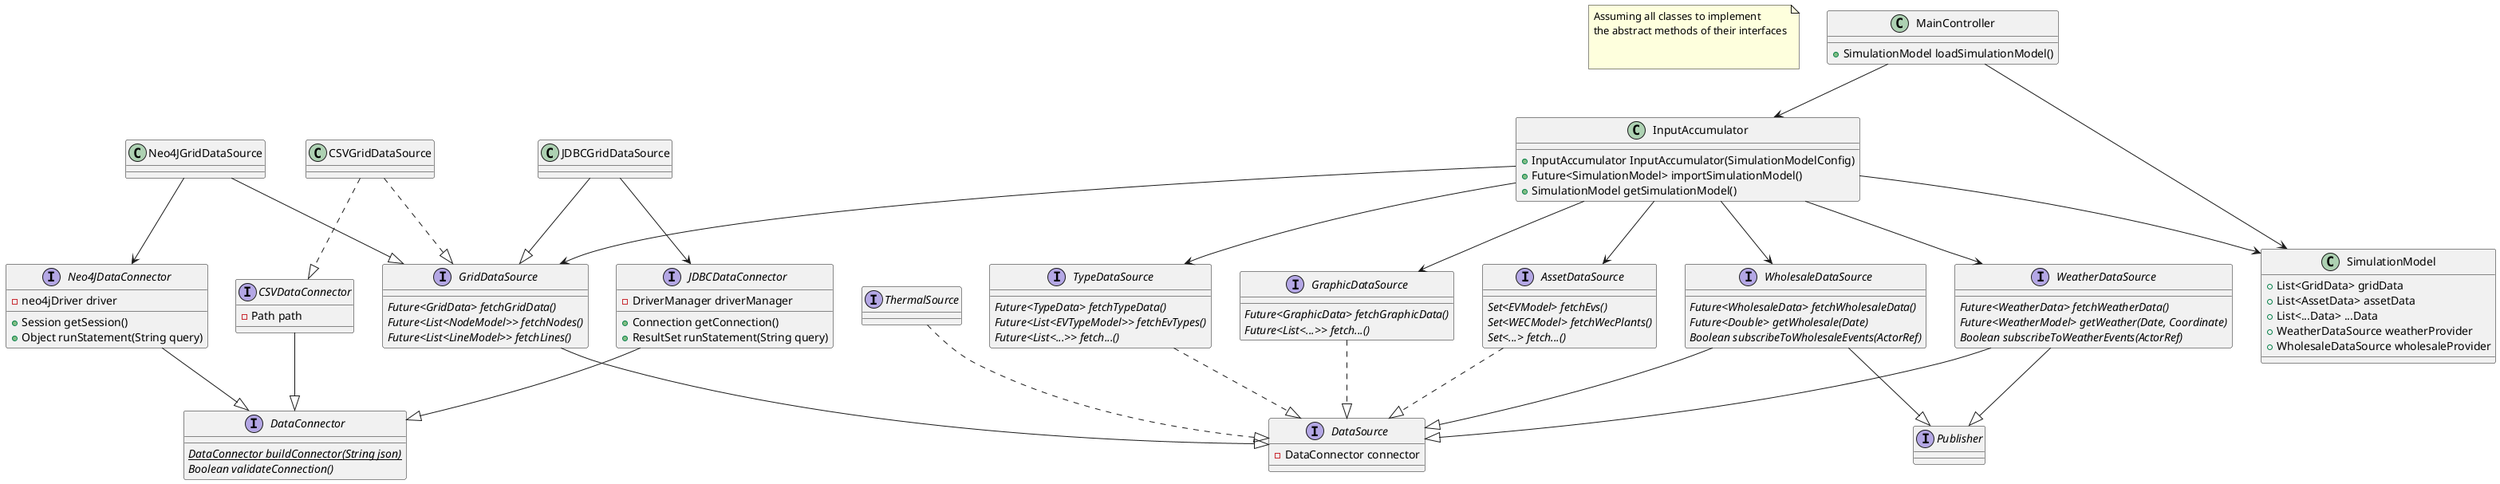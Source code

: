 @startuml

note "Assuming all classes to implement \nthe abstract methods of their interfaces\n\n" as generalNotes

interface Publisher

interface DataConnector {
{static}{abstract}DataConnector buildConnector(String json)
{abstract}Boolean validateConnection()
}

interface Neo4JDataConnector {
- neo4jDriver driver
+ Session getSession()
+ Object runStatement(String query)
}
Neo4JDataConnector 	--|> DataConnector

interface JDBCDataConnector {
- DriverManager driverManager
+ Connection getConnection()
+ ResultSet runStatement(String query)
}
JDBCDataConnector 	--|> DataConnector

interface CSVDataConnector {
- Path path
}
CSVDataConnector 	--|> DataConnector

interface DataSource {
- DataConnector connector
}

interface GridDataSource {
{abstract}Future<GridData> fetchGridData()
{abstract}Future<List<NodeModel>> fetchNodes()
{abstract}Future<List<LineModel>> fetchLines()
}
GridDataSource 	--|> DataSource

class Neo4JGridDataSource {
}
Neo4JGridDataSource --|> GridDataSource
Neo4JGridDataSource -->  Neo4JDataConnector

class JDBCGridDataSource {
}
JDBCGridDataSource --|> GridDataSource
JDBCGridDataSource -->  JDBCDataConnector

class CSVGridDataSource {
}
CSVGridDataSource ..|> GridDataSource
CSVGridDataSource ..|> CSVDataConnector

interface AssetDataSource {
{abstract}Set<EVModel> fetchEvs()
{abstract}Set<WECModel> fetchWecPlants()
{abstract}Set<...> fetch...()
}
AssetDataSource 	..|> DataSource

interface ThermalSource
ThermalSource ..|> DataSource

interface TypeDataSource {
{abstract}Future<TypeData> fetchTypeData()
{abstract}Future<List<EVTypeModel>> fetchEvTypes()
{abstract}Future<List<...>> fetch...()
}
TypeDataSource 	..|> DataSource

interface GraphicDataSource {
{abstract}Future<GraphicData> fetchGraphicData()
{abstract}Future<List<...>> fetch...()
}
GraphicDataSource 	..|> DataSource

interface WeatherDataSource {
{abstract}Future<WeatherData> fetchWeatherData()
{abstract}Future<WeatherModel> getWeather(Date, Coordinate)
{abstract}Boolean subscribeToWeatherEvents(ActorRef)
}
WeatherDataSource 	--|> DataSource
WeatherDataSource 	--|> Publisher

interface WholesaleDataSource {
{abstract}Future<WholesaleData> fetchWholesaleData()
{abstract}Future<Double> getWholesale(Date)
{abstract}Boolean subscribeToWholesaleEvents(ActorRef)
}
WholesaleDataSource 	--|> DataSource
WholesaleDataSource 	--|> Publisher

Class InputAccumulator {
+ InputAccumulator InputAccumulator(SimulationModelConfig)
+ Future<SimulationModel> importSimulationModel()
+ SimulationModel getSimulationModel()
}
InputAccumulator --> GridDataSource
InputAccumulator --> AssetDataSource
InputAccumulator --> TypeDataSource
InputAccumulator --> GraphicDataSource
InputAccumulator --> WeatherDataSource
InputAccumulator --> WholesaleDataSource
InputAccumulator --> SimulationModel

Class SimulationModel {
+ List<GridData> gridData
+ List<AssetData> assetData
+ List<...Data> ...Data
+ WeatherDataSource weatherProvider
+ WholesaleDataSource wholesaleProvider
}

Class MainController {
+ SimulationModel loadSimulationModel()
}
MainController --> InputAccumulator
MainController --> SimulationModel




@enduml